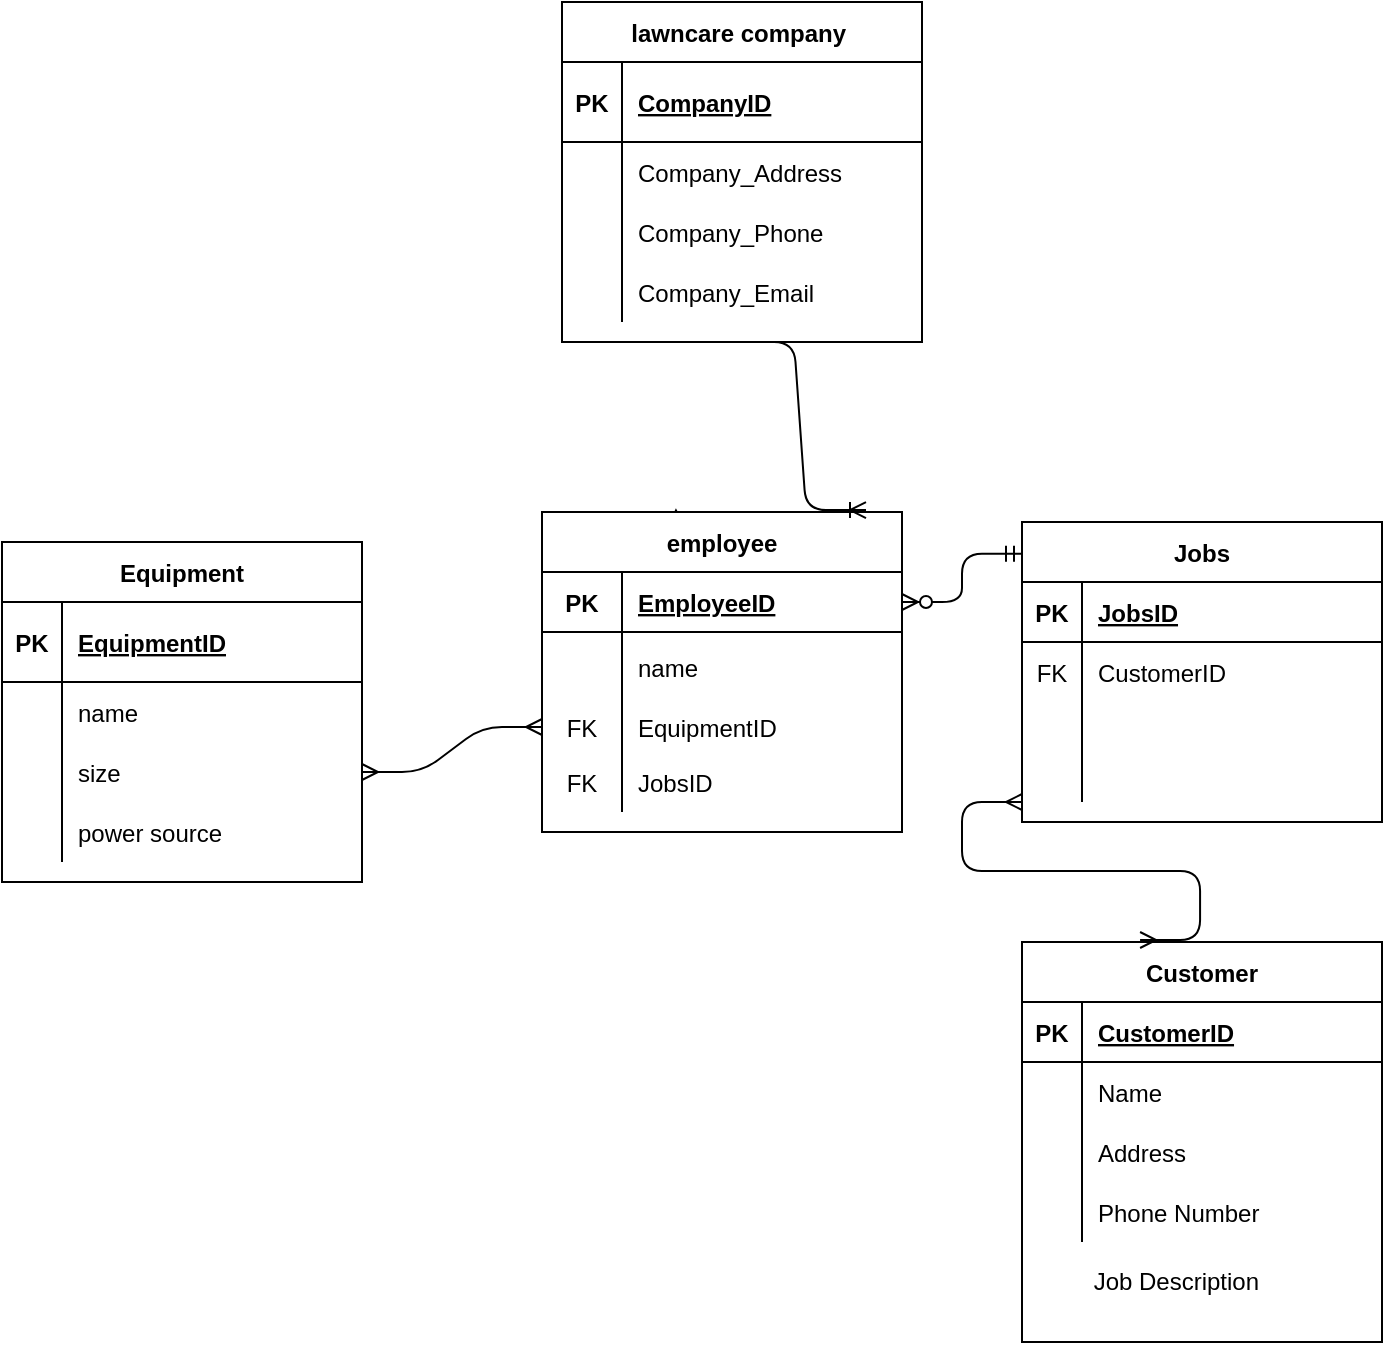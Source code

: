 <mxfile version="14.4.6" type="github">
  <diagram id="IyqJfg2l3HKBQ_KnVfjA" name="Page-1">
    <mxGraphModel dx="1422" dy="794" grid="1" gridSize="10" guides="1" tooltips="1" connect="1" arrows="1" fold="1" page="1" pageScale="1" pageWidth="850" pageHeight="1100" math="0" shadow="0">
      <root>
        <mxCell id="0" />
        <mxCell id="1" parent="0" />
        <mxCell id="uirbHqGQv4FEbiW8RKk9-1" value="lawncare company " style="shape=table;startSize=30;container=1;collapsible=1;childLayout=tableLayout;fixedRows=1;rowLines=0;fontStyle=1;align=center;resizeLast=1;" vertex="1" parent="1">
          <mxGeometry x="310" y="20" width="180" height="170" as="geometry" />
        </mxCell>
        <mxCell id="uirbHqGQv4FEbiW8RKk9-2" value="" style="shape=partialRectangle;collapsible=0;dropTarget=0;pointerEvents=0;fillColor=none;top=0;left=0;bottom=1;right=0;points=[[0,0.5],[1,0.5]];portConstraint=eastwest;" vertex="1" parent="uirbHqGQv4FEbiW8RKk9-1">
          <mxGeometry y="30" width="180" height="40" as="geometry" />
        </mxCell>
        <mxCell id="uirbHqGQv4FEbiW8RKk9-3" value="PK" style="shape=partialRectangle;connectable=0;fillColor=none;top=0;left=0;bottom=0;right=0;fontStyle=1;overflow=hidden;" vertex="1" parent="uirbHqGQv4FEbiW8RKk9-2">
          <mxGeometry width="30" height="40" as="geometry" />
        </mxCell>
        <mxCell id="uirbHqGQv4FEbiW8RKk9-4" value="CompanyID" style="shape=partialRectangle;connectable=0;fillColor=none;top=0;left=0;bottom=0;right=0;align=left;spacingLeft=6;fontStyle=5;overflow=hidden;" vertex="1" parent="uirbHqGQv4FEbiW8RKk9-2">
          <mxGeometry x="30" width="150" height="40" as="geometry" />
        </mxCell>
        <mxCell id="uirbHqGQv4FEbiW8RKk9-5" value="" style="shape=partialRectangle;collapsible=0;dropTarget=0;pointerEvents=0;fillColor=none;top=0;left=0;bottom=0;right=0;points=[[0,0.5],[1,0.5]];portConstraint=eastwest;" vertex="1" parent="uirbHqGQv4FEbiW8RKk9-1">
          <mxGeometry y="70" width="180" height="30" as="geometry" />
        </mxCell>
        <mxCell id="uirbHqGQv4FEbiW8RKk9-6" value="" style="shape=partialRectangle;connectable=0;fillColor=none;top=0;left=0;bottom=0;right=0;editable=1;overflow=hidden;" vertex="1" parent="uirbHqGQv4FEbiW8RKk9-5">
          <mxGeometry width="30" height="30" as="geometry" />
        </mxCell>
        <mxCell id="uirbHqGQv4FEbiW8RKk9-7" value="Company_Address" style="shape=partialRectangle;connectable=0;fillColor=none;top=0;left=0;bottom=0;right=0;align=left;spacingLeft=6;overflow=hidden;" vertex="1" parent="uirbHqGQv4FEbiW8RKk9-5">
          <mxGeometry x="30" width="150" height="30" as="geometry" />
        </mxCell>
        <mxCell id="uirbHqGQv4FEbiW8RKk9-8" value="" style="shape=partialRectangle;collapsible=0;dropTarget=0;pointerEvents=0;fillColor=none;top=0;left=0;bottom=0;right=0;points=[[0,0.5],[1,0.5]];portConstraint=eastwest;" vertex="1" parent="uirbHqGQv4FEbiW8RKk9-1">
          <mxGeometry y="100" width="180" height="30" as="geometry" />
        </mxCell>
        <mxCell id="uirbHqGQv4FEbiW8RKk9-9" value="" style="shape=partialRectangle;connectable=0;fillColor=none;top=0;left=0;bottom=0;right=0;editable=1;overflow=hidden;" vertex="1" parent="uirbHqGQv4FEbiW8RKk9-8">
          <mxGeometry width="30" height="30" as="geometry" />
        </mxCell>
        <mxCell id="uirbHqGQv4FEbiW8RKk9-10" value="Company_Phone" style="shape=partialRectangle;connectable=0;fillColor=none;top=0;left=0;bottom=0;right=0;align=left;spacingLeft=6;overflow=hidden;" vertex="1" parent="uirbHqGQv4FEbiW8RKk9-8">
          <mxGeometry x="30" width="150" height="30" as="geometry" />
        </mxCell>
        <mxCell id="uirbHqGQv4FEbiW8RKk9-11" value="" style="shape=partialRectangle;collapsible=0;dropTarget=0;pointerEvents=0;fillColor=none;top=0;left=0;bottom=0;right=0;points=[[0,0.5],[1,0.5]];portConstraint=eastwest;" vertex="1" parent="uirbHqGQv4FEbiW8RKk9-1">
          <mxGeometry y="130" width="180" height="30" as="geometry" />
        </mxCell>
        <mxCell id="uirbHqGQv4FEbiW8RKk9-12" value="" style="shape=partialRectangle;connectable=0;fillColor=none;top=0;left=0;bottom=0;right=0;editable=1;overflow=hidden;" vertex="1" parent="uirbHqGQv4FEbiW8RKk9-11">
          <mxGeometry width="30" height="30" as="geometry" />
        </mxCell>
        <mxCell id="uirbHqGQv4FEbiW8RKk9-13" value="Company_Email" style="shape=partialRectangle;connectable=0;fillColor=none;top=0;left=0;bottom=0;right=0;align=left;spacingLeft=6;overflow=hidden;" vertex="1" parent="uirbHqGQv4FEbiW8RKk9-11">
          <mxGeometry x="30" width="150" height="30" as="geometry" />
        </mxCell>
        <mxCell id="uirbHqGQv4FEbiW8RKk9-14" value="Equipment" style="shape=table;startSize=30;container=1;collapsible=1;childLayout=tableLayout;fixedRows=1;rowLines=0;fontStyle=1;align=center;resizeLast=1;" vertex="1" parent="1">
          <mxGeometry x="30" y="290" width="180" height="170" as="geometry" />
        </mxCell>
        <mxCell id="uirbHqGQv4FEbiW8RKk9-15" value="" style="shape=partialRectangle;collapsible=0;dropTarget=0;pointerEvents=0;fillColor=none;top=0;left=0;bottom=1;right=0;points=[[0,0.5],[1,0.5]];portConstraint=eastwest;" vertex="1" parent="uirbHqGQv4FEbiW8RKk9-14">
          <mxGeometry y="30" width="180" height="40" as="geometry" />
        </mxCell>
        <mxCell id="uirbHqGQv4FEbiW8RKk9-16" value="PK" style="shape=partialRectangle;connectable=0;fillColor=none;top=0;left=0;bottom=0;right=0;fontStyle=1;overflow=hidden;" vertex="1" parent="uirbHqGQv4FEbiW8RKk9-15">
          <mxGeometry width="30" height="40" as="geometry" />
        </mxCell>
        <mxCell id="uirbHqGQv4FEbiW8RKk9-17" value="EquipmentID" style="shape=partialRectangle;connectable=0;fillColor=none;top=0;left=0;bottom=0;right=0;align=left;spacingLeft=6;fontStyle=5;overflow=hidden;" vertex="1" parent="uirbHqGQv4FEbiW8RKk9-15">
          <mxGeometry x="30" width="150" height="40" as="geometry" />
        </mxCell>
        <mxCell id="uirbHqGQv4FEbiW8RKk9-18" value="" style="shape=partialRectangle;collapsible=0;dropTarget=0;pointerEvents=0;fillColor=none;top=0;left=0;bottom=0;right=0;points=[[0,0.5],[1,0.5]];portConstraint=eastwest;" vertex="1" parent="uirbHqGQv4FEbiW8RKk9-14">
          <mxGeometry y="70" width="180" height="30" as="geometry" />
        </mxCell>
        <mxCell id="uirbHqGQv4FEbiW8RKk9-19" value="" style="shape=partialRectangle;connectable=0;fillColor=none;top=0;left=0;bottom=0;right=0;editable=1;overflow=hidden;" vertex="1" parent="uirbHqGQv4FEbiW8RKk9-18">
          <mxGeometry width="30" height="30" as="geometry" />
        </mxCell>
        <mxCell id="uirbHqGQv4FEbiW8RKk9-20" value="name" style="shape=partialRectangle;connectable=0;fillColor=none;top=0;left=0;bottom=0;right=0;align=left;spacingLeft=6;overflow=hidden;" vertex="1" parent="uirbHqGQv4FEbiW8RKk9-18">
          <mxGeometry x="30" width="150" height="30" as="geometry" />
        </mxCell>
        <mxCell id="uirbHqGQv4FEbiW8RKk9-21" value="" style="shape=partialRectangle;collapsible=0;dropTarget=0;pointerEvents=0;fillColor=none;top=0;left=0;bottom=0;right=0;points=[[0,0.5],[1,0.5]];portConstraint=eastwest;" vertex="1" parent="uirbHqGQv4FEbiW8RKk9-14">
          <mxGeometry y="100" width="180" height="30" as="geometry" />
        </mxCell>
        <mxCell id="uirbHqGQv4FEbiW8RKk9-22" value="" style="shape=partialRectangle;connectable=0;fillColor=none;top=0;left=0;bottom=0;right=0;editable=1;overflow=hidden;" vertex="1" parent="uirbHqGQv4FEbiW8RKk9-21">
          <mxGeometry width="30" height="30" as="geometry" />
        </mxCell>
        <mxCell id="uirbHqGQv4FEbiW8RKk9-23" value="size" style="shape=partialRectangle;connectable=0;fillColor=none;top=0;left=0;bottom=0;right=0;align=left;spacingLeft=6;overflow=hidden;" vertex="1" parent="uirbHqGQv4FEbiW8RKk9-21">
          <mxGeometry x="30" width="150" height="30" as="geometry" />
        </mxCell>
        <mxCell id="uirbHqGQv4FEbiW8RKk9-24" value="" style="shape=partialRectangle;collapsible=0;dropTarget=0;pointerEvents=0;fillColor=none;top=0;left=0;bottom=0;right=0;points=[[0,0.5],[1,0.5]];portConstraint=eastwest;" vertex="1" parent="uirbHqGQv4FEbiW8RKk9-14">
          <mxGeometry y="130" width="180" height="30" as="geometry" />
        </mxCell>
        <mxCell id="uirbHqGQv4FEbiW8RKk9-25" value="" style="shape=partialRectangle;connectable=0;fillColor=none;top=0;left=0;bottom=0;right=0;editable=1;overflow=hidden;" vertex="1" parent="uirbHqGQv4FEbiW8RKk9-24">
          <mxGeometry width="30" height="30" as="geometry" />
        </mxCell>
        <mxCell id="uirbHqGQv4FEbiW8RKk9-26" value="power source " style="shape=partialRectangle;connectable=0;fillColor=none;top=0;left=0;bottom=0;right=0;align=left;spacingLeft=6;overflow=hidden;" vertex="1" parent="uirbHqGQv4FEbiW8RKk9-24">
          <mxGeometry x="30" width="150" height="30" as="geometry" />
        </mxCell>
        <mxCell id="uirbHqGQv4FEbiW8RKk9-40" style="edgeStyle=orthogonalEdgeStyle;rounded=0;orthogonalLoop=1;jettySize=auto;html=1;exitX=0.5;exitY=0;exitDx=0;exitDy=0;entryX=0.372;entryY=-0.012;entryDx=0;entryDy=0;entryPerimeter=0;" edge="1" parent="1" source="uirbHqGQv4FEbiW8RKk9-27" target="uirbHqGQv4FEbiW8RKk9-27">
          <mxGeometry relative="1" as="geometry" />
        </mxCell>
        <mxCell id="uirbHqGQv4FEbiW8RKk9-41" value="Jobs" style="shape=table;startSize=30;container=1;collapsible=1;childLayout=tableLayout;fixedRows=1;rowLines=0;fontStyle=1;align=center;resizeLast=1;" vertex="1" parent="1">
          <mxGeometry x="540" y="280" width="180" height="150" as="geometry" />
        </mxCell>
        <mxCell id="uirbHqGQv4FEbiW8RKk9-42" value="" style="shape=partialRectangle;collapsible=0;dropTarget=0;pointerEvents=0;fillColor=none;top=0;left=0;bottom=1;right=0;points=[[0,0.5],[1,0.5]];portConstraint=eastwest;" vertex="1" parent="uirbHqGQv4FEbiW8RKk9-41">
          <mxGeometry y="30" width="180" height="30" as="geometry" />
        </mxCell>
        <mxCell id="uirbHqGQv4FEbiW8RKk9-43" value="PK" style="shape=partialRectangle;connectable=0;fillColor=none;top=0;left=0;bottom=0;right=0;fontStyle=1;overflow=hidden;" vertex="1" parent="uirbHqGQv4FEbiW8RKk9-42">
          <mxGeometry width="30" height="30" as="geometry" />
        </mxCell>
        <mxCell id="uirbHqGQv4FEbiW8RKk9-44" value="JobsID" style="shape=partialRectangle;connectable=0;fillColor=none;top=0;left=0;bottom=0;right=0;align=left;spacingLeft=6;fontStyle=5;overflow=hidden;" vertex="1" parent="uirbHqGQv4FEbiW8RKk9-42">
          <mxGeometry x="30" width="150" height="30" as="geometry" />
        </mxCell>
        <mxCell id="uirbHqGQv4FEbiW8RKk9-45" value="" style="shape=partialRectangle;collapsible=0;dropTarget=0;pointerEvents=0;fillColor=none;top=0;left=0;bottom=0;right=0;points=[[0,0.5],[1,0.5]];portConstraint=eastwest;" vertex="1" parent="uirbHqGQv4FEbiW8RKk9-41">
          <mxGeometry y="60" width="180" height="30" as="geometry" />
        </mxCell>
        <mxCell id="uirbHqGQv4FEbiW8RKk9-46" value="FK" style="shape=partialRectangle;connectable=0;fillColor=none;top=0;left=0;bottom=0;right=0;editable=1;overflow=hidden;" vertex="1" parent="uirbHqGQv4FEbiW8RKk9-45">
          <mxGeometry width="30" height="30" as="geometry" />
        </mxCell>
        <mxCell id="uirbHqGQv4FEbiW8RKk9-47" value="CustomerID" style="shape=partialRectangle;connectable=0;fillColor=none;top=0;left=0;bottom=0;right=0;align=left;spacingLeft=6;overflow=hidden;" vertex="1" parent="uirbHqGQv4FEbiW8RKk9-45">
          <mxGeometry x="30" width="150" height="30" as="geometry" />
        </mxCell>
        <mxCell id="uirbHqGQv4FEbiW8RKk9-48" value="" style="shape=partialRectangle;collapsible=0;dropTarget=0;pointerEvents=0;fillColor=none;top=0;left=0;bottom=0;right=0;points=[[0,0.5],[1,0.5]];portConstraint=eastwest;" vertex="1" parent="uirbHqGQv4FEbiW8RKk9-41">
          <mxGeometry y="90" width="180" height="30" as="geometry" />
        </mxCell>
        <mxCell id="uirbHqGQv4FEbiW8RKk9-49" value="" style="shape=partialRectangle;connectable=0;fillColor=none;top=0;left=0;bottom=0;right=0;editable=1;overflow=hidden;" vertex="1" parent="uirbHqGQv4FEbiW8RKk9-48">
          <mxGeometry width="30" height="30" as="geometry" />
        </mxCell>
        <mxCell id="uirbHqGQv4FEbiW8RKk9-50" value="" style="shape=partialRectangle;connectable=0;fillColor=none;top=0;left=0;bottom=0;right=0;align=left;spacingLeft=6;overflow=hidden;" vertex="1" parent="uirbHqGQv4FEbiW8RKk9-48">
          <mxGeometry x="30" width="150" height="30" as="geometry" />
        </mxCell>
        <mxCell id="uirbHqGQv4FEbiW8RKk9-51" value="" style="shape=partialRectangle;collapsible=0;dropTarget=0;pointerEvents=0;fillColor=none;top=0;left=0;bottom=0;right=0;points=[[0,0.5],[1,0.5]];portConstraint=eastwest;" vertex="1" parent="uirbHqGQv4FEbiW8RKk9-41">
          <mxGeometry y="120" width="180" height="20" as="geometry" />
        </mxCell>
        <mxCell id="uirbHqGQv4FEbiW8RKk9-52" value="" style="shape=partialRectangle;connectable=0;fillColor=none;top=0;left=0;bottom=0;right=0;editable=1;overflow=hidden;" vertex="1" parent="uirbHqGQv4FEbiW8RKk9-51">
          <mxGeometry width="30" height="20" as="geometry" />
        </mxCell>
        <mxCell id="uirbHqGQv4FEbiW8RKk9-53" value="" style="shape=partialRectangle;connectable=0;fillColor=none;top=0;left=0;bottom=0;right=0;align=left;spacingLeft=6;overflow=hidden;" vertex="1" parent="uirbHqGQv4FEbiW8RKk9-51">
          <mxGeometry x="30" width="150" height="20" as="geometry" />
        </mxCell>
        <mxCell id="uirbHqGQv4FEbiW8RKk9-55" value="" style="edgeStyle=entityRelationEdgeStyle;fontSize=12;html=1;endArrow=ERmany;startArrow=ERmany;entryX=0;entryY=0.5;entryDx=0;entryDy=0;" edge="1" parent="1" source="uirbHqGQv4FEbiW8RKk9-21" target="uirbHqGQv4FEbiW8RKk9-34">
          <mxGeometry width="100" height="100" relative="1" as="geometry">
            <mxPoint x="370" y="460" as="sourcePoint" />
            <mxPoint x="470" y="360" as="targetPoint" />
          </mxGeometry>
        </mxCell>
        <mxCell id="uirbHqGQv4FEbiW8RKk9-27" value="employee" style="shape=table;startSize=30;container=1;collapsible=1;childLayout=tableLayout;fixedRows=1;rowLines=0;fontStyle=1;align=center;resizeLast=1;" vertex="1" parent="1">
          <mxGeometry x="300" y="275" width="180" height="160" as="geometry" />
        </mxCell>
        <mxCell id="uirbHqGQv4FEbiW8RKk9-28" value="" style="shape=partialRectangle;collapsible=0;dropTarget=0;pointerEvents=0;fillColor=none;top=0;left=0;bottom=1;right=0;points=[[0,0.5],[1,0.5]];portConstraint=eastwest;" vertex="1" parent="uirbHqGQv4FEbiW8RKk9-27">
          <mxGeometry y="30" width="180" height="30" as="geometry" />
        </mxCell>
        <mxCell id="uirbHqGQv4FEbiW8RKk9-29" value="PK" style="shape=partialRectangle;connectable=0;fillColor=none;top=0;left=0;bottom=0;right=0;fontStyle=1;overflow=hidden;" vertex="1" parent="uirbHqGQv4FEbiW8RKk9-28">
          <mxGeometry width="40" height="30" as="geometry" />
        </mxCell>
        <mxCell id="uirbHqGQv4FEbiW8RKk9-30" value="EmployeeID" style="shape=partialRectangle;connectable=0;fillColor=none;top=0;left=0;bottom=0;right=0;align=left;spacingLeft=6;fontStyle=5;overflow=hidden;" vertex="1" parent="uirbHqGQv4FEbiW8RKk9-28">
          <mxGeometry x="40" width="140" height="30" as="geometry" />
        </mxCell>
        <mxCell id="uirbHqGQv4FEbiW8RKk9-31" value="" style="shape=partialRectangle;collapsible=0;dropTarget=0;pointerEvents=0;fillColor=none;top=0;left=0;bottom=0;right=0;points=[[0,0.5],[1,0.5]];portConstraint=eastwest;" vertex="1" parent="uirbHqGQv4FEbiW8RKk9-27">
          <mxGeometry y="60" width="180" height="35" as="geometry" />
        </mxCell>
        <mxCell id="uirbHqGQv4FEbiW8RKk9-32" value="" style="shape=partialRectangle;connectable=0;fillColor=none;top=0;left=0;bottom=0;right=0;editable=1;overflow=hidden;" vertex="1" parent="uirbHqGQv4FEbiW8RKk9-31">
          <mxGeometry width="40" height="35" as="geometry" />
        </mxCell>
        <mxCell id="uirbHqGQv4FEbiW8RKk9-33" value="name" style="shape=partialRectangle;connectable=0;fillColor=none;top=0;left=0;bottom=0;right=0;align=left;spacingLeft=6;overflow=hidden;" vertex="1" parent="uirbHqGQv4FEbiW8RKk9-31">
          <mxGeometry x="40" width="140" height="35" as="geometry" />
        </mxCell>
        <mxCell id="uirbHqGQv4FEbiW8RKk9-34" value="" style="shape=partialRectangle;collapsible=0;dropTarget=0;pointerEvents=0;fillColor=none;top=0;left=0;bottom=0;right=0;points=[[0,0.5],[1,0.5]];portConstraint=eastwest;" vertex="1" parent="uirbHqGQv4FEbiW8RKk9-27">
          <mxGeometry y="95" width="180" height="25" as="geometry" />
        </mxCell>
        <mxCell id="uirbHqGQv4FEbiW8RKk9-35" value="FK" style="shape=partialRectangle;connectable=0;fillColor=none;top=0;left=0;bottom=0;right=0;editable=1;overflow=hidden;" vertex="1" parent="uirbHqGQv4FEbiW8RKk9-34">
          <mxGeometry width="40" height="25" as="geometry" />
        </mxCell>
        <mxCell id="uirbHqGQv4FEbiW8RKk9-36" value="EquipmentID" style="shape=partialRectangle;connectable=0;fillColor=none;top=0;left=0;bottom=0;right=0;align=left;spacingLeft=6;overflow=hidden;" vertex="1" parent="uirbHqGQv4FEbiW8RKk9-34">
          <mxGeometry x="40" width="140" height="25" as="geometry" />
        </mxCell>
        <mxCell id="uirbHqGQv4FEbiW8RKk9-37" value="" style="shape=partialRectangle;collapsible=0;dropTarget=0;pointerEvents=0;fillColor=none;top=0;left=0;bottom=0;right=0;points=[[0,0.5],[1,0.5]];portConstraint=eastwest;" vertex="1" parent="uirbHqGQv4FEbiW8RKk9-27">
          <mxGeometry y="120" width="180" height="30" as="geometry" />
        </mxCell>
        <mxCell id="uirbHqGQv4FEbiW8RKk9-38" value="FK" style="shape=partialRectangle;connectable=0;fillColor=none;top=0;left=0;bottom=0;right=0;editable=1;overflow=hidden;" vertex="1" parent="uirbHqGQv4FEbiW8RKk9-37">
          <mxGeometry width="40" height="30" as="geometry" />
        </mxCell>
        <mxCell id="uirbHqGQv4FEbiW8RKk9-39" value="JobsID" style="shape=partialRectangle;connectable=0;fillColor=none;top=0;left=0;bottom=0;right=0;align=left;spacingLeft=6;overflow=hidden;" vertex="1" parent="uirbHqGQv4FEbiW8RKk9-37">
          <mxGeometry x="40" width="140" height="30" as="geometry" />
        </mxCell>
        <mxCell id="uirbHqGQv4FEbiW8RKk9-60" value="" style="edgeStyle=entityRelationEdgeStyle;fontSize=12;html=1;endArrow=ERoneToMany;exitX=0.478;exitY=1.333;exitDx=0;exitDy=0;exitPerimeter=0;entryX=0.9;entryY=-0.006;entryDx=0;entryDy=0;entryPerimeter=0;" edge="1" parent="1" source="uirbHqGQv4FEbiW8RKk9-11" target="uirbHqGQv4FEbiW8RKk9-27">
          <mxGeometry width="100" height="100" relative="1" as="geometry">
            <mxPoint x="380" y="440" as="sourcePoint" />
            <mxPoint x="396" y="280" as="targetPoint" />
          </mxGeometry>
        </mxCell>
        <mxCell id="uirbHqGQv4FEbiW8RKk9-61" value="" style="edgeStyle=entityRelationEdgeStyle;fontSize=12;html=1;endArrow=ERzeroToMany;startArrow=ERmandOne;entryX=1;entryY=0.5;entryDx=0;entryDy=0;exitX=0;exitY=0.106;exitDx=0;exitDy=0;exitPerimeter=0;" edge="1" parent="1" source="uirbHqGQv4FEbiW8RKk9-41" target="uirbHqGQv4FEbiW8RKk9-28">
          <mxGeometry width="100" height="100" relative="1" as="geometry">
            <mxPoint x="570" y="250" as="sourcePoint" />
            <mxPoint x="480" y="340" as="targetPoint" />
          </mxGeometry>
        </mxCell>
        <mxCell id="uirbHqGQv4FEbiW8RKk9-64" value="Customer" style="shape=table;startSize=30;container=1;collapsible=1;childLayout=tableLayout;fixedRows=1;rowLines=0;fontStyle=1;align=center;resizeLast=1;" vertex="1" parent="1">
          <mxGeometry x="540" y="490" width="180" height="200" as="geometry" />
        </mxCell>
        <mxCell id="uirbHqGQv4FEbiW8RKk9-65" value="" style="shape=partialRectangle;collapsible=0;dropTarget=0;pointerEvents=0;fillColor=none;top=0;left=0;bottom=1;right=0;points=[[0,0.5],[1,0.5]];portConstraint=eastwest;" vertex="1" parent="uirbHqGQv4FEbiW8RKk9-64">
          <mxGeometry y="30" width="180" height="30" as="geometry" />
        </mxCell>
        <mxCell id="uirbHqGQv4FEbiW8RKk9-66" value="PK" style="shape=partialRectangle;connectable=0;fillColor=none;top=0;left=0;bottom=0;right=0;fontStyle=1;overflow=hidden;" vertex="1" parent="uirbHqGQv4FEbiW8RKk9-65">
          <mxGeometry width="30" height="30" as="geometry" />
        </mxCell>
        <mxCell id="uirbHqGQv4FEbiW8RKk9-67" value="CustomerID" style="shape=partialRectangle;connectable=0;fillColor=none;top=0;left=0;bottom=0;right=0;align=left;spacingLeft=6;fontStyle=5;overflow=hidden;" vertex="1" parent="uirbHqGQv4FEbiW8RKk9-65">
          <mxGeometry x="30" width="150" height="30" as="geometry" />
        </mxCell>
        <mxCell id="uirbHqGQv4FEbiW8RKk9-68" value="" style="shape=partialRectangle;collapsible=0;dropTarget=0;pointerEvents=0;fillColor=none;top=0;left=0;bottom=0;right=0;points=[[0,0.5],[1,0.5]];portConstraint=eastwest;" vertex="1" parent="uirbHqGQv4FEbiW8RKk9-64">
          <mxGeometry y="60" width="180" height="30" as="geometry" />
        </mxCell>
        <mxCell id="uirbHqGQv4FEbiW8RKk9-69" value="" style="shape=partialRectangle;connectable=0;fillColor=none;top=0;left=0;bottom=0;right=0;editable=1;overflow=hidden;" vertex="1" parent="uirbHqGQv4FEbiW8RKk9-68">
          <mxGeometry width="30" height="30" as="geometry" />
        </mxCell>
        <mxCell id="uirbHqGQv4FEbiW8RKk9-70" value="Name" style="shape=partialRectangle;connectable=0;fillColor=none;top=0;left=0;bottom=0;right=0;align=left;spacingLeft=6;overflow=hidden;" vertex="1" parent="uirbHqGQv4FEbiW8RKk9-68">
          <mxGeometry x="30" width="150" height="30" as="geometry" />
        </mxCell>
        <mxCell id="uirbHqGQv4FEbiW8RKk9-71" value="" style="shape=partialRectangle;collapsible=0;dropTarget=0;pointerEvents=0;fillColor=none;top=0;left=0;bottom=0;right=0;points=[[0,0.5],[1,0.5]];portConstraint=eastwest;" vertex="1" parent="uirbHqGQv4FEbiW8RKk9-64">
          <mxGeometry y="90" width="180" height="30" as="geometry" />
        </mxCell>
        <mxCell id="uirbHqGQv4FEbiW8RKk9-72" value="" style="shape=partialRectangle;connectable=0;fillColor=none;top=0;left=0;bottom=0;right=0;editable=1;overflow=hidden;" vertex="1" parent="uirbHqGQv4FEbiW8RKk9-71">
          <mxGeometry width="30" height="30" as="geometry" />
        </mxCell>
        <mxCell id="uirbHqGQv4FEbiW8RKk9-73" value="Address" style="shape=partialRectangle;connectable=0;fillColor=none;top=0;left=0;bottom=0;right=0;align=left;spacingLeft=6;overflow=hidden;" vertex="1" parent="uirbHqGQv4FEbiW8RKk9-71">
          <mxGeometry x="30" width="150" height="30" as="geometry" />
        </mxCell>
        <mxCell id="uirbHqGQv4FEbiW8RKk9-74" value="" style="shape=partialRectangle;collapsible=0;dropTarget=0;pointerEvents=0;fillColor=none;top=0;left=0;bottom=0;right=0;points=[[0,0.5],[1,0.5]];portConstraint=eastwest;" vertex="1" parent="uirbHqGQv4FEbiW8RKk9-64">
          <mxGeometry y="120" width="180" height="30" as="geometry" />
        </mxCell>
        <mxCell id="uirbHqGQv4FEbiW8RKk9-75" value="" style="shape=partialRectangle;connectable=0;fillColor=none;top=0;left=0;bottom=0;right=0;editable=1;overflow=hidden;" vertex="1" parent="uirbHqGQv4FEbiW8RKk9-74">
          <mxGeometry width="30" height="30" as="geometry" />
        </mxCell>
        <mxCell id="uirbHqGQv4FEbiW8RKk9-76" value="Phone Number" style="shape=partialRectangle;connectable=0;fillColor=none;top=0;left=0;bottom=0;right=0;align=left;spacingLeft=6;overflow=hidden;" vertex="1" parent="uirbHqGQv4FEbiW8RKk9-74">
          <mxGeometry x="30" width="150" height="30" as="geometry" />
        </mxCell>
        <mxCell id="uirbHqGQv4FEbiW8RKk9-77" value="&amp;nbsp; &amp;nbsp; &amp;nbsp; &amp;nbsp; &amp;nbsp; Job Description" style="text;html=1;align=center;verticalAlign=middle;resizable=0;points=[];autosize=1;" vertex="1" parent="1">
          <mxGeometry x="535" y="650" width="130" height="20" as="geometry" />
        </mxCell>
        <mxCell id="uirbHqGQv4FEbiW8RKk9-78" value="" style="edgeStyle=entityRelationEdgeStyle;fontSize=12;html=1;endArrow=ERmany;startArrow=ERmany;exitX=0.328;exitY=-0.005;exitDx=0;exitDy=0;exitPerimeter=0;" edge="1" parent="1" source="uirbHqGQv4FEbiW8RKk9-64">
          <mxGeometry width="100" height="100" relative="1" as="geometry">
            <mxPoint x="440" y="520" as="sourcePoint" />
            <mxPoint x="540" y="420" as="targetPoint" />
          </mxGeometry>
        </mxCell>
      </root>
    </mxGraphModel>
  </diagram>
</mxfile>
